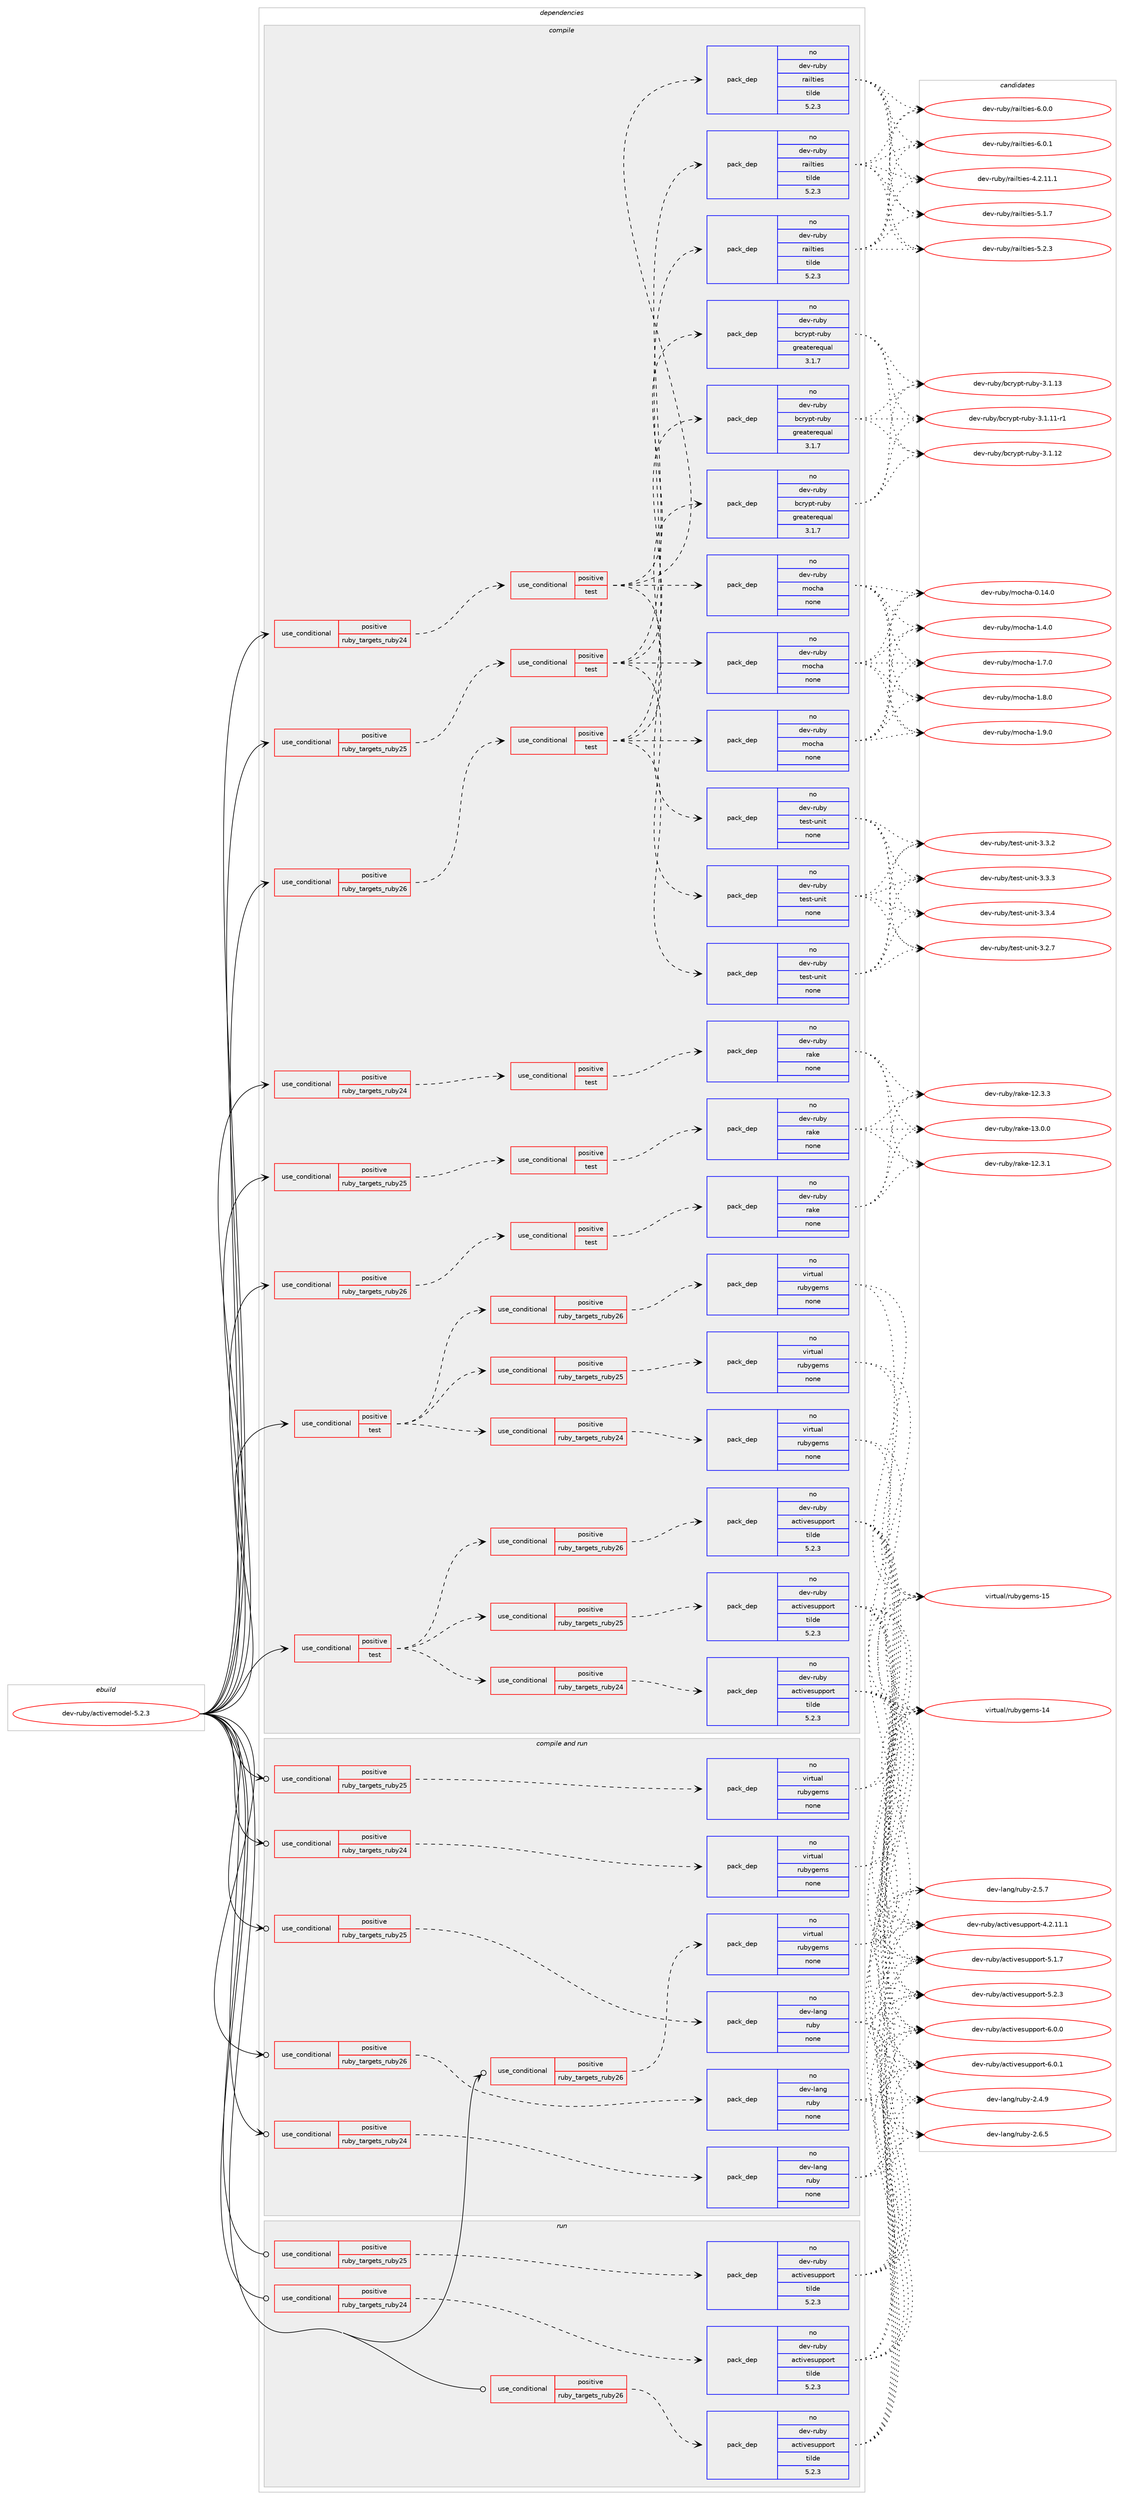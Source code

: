 digraph prolog {

# *************
# Graph options
# *************

newrank=true;
concentrate=true;
compound=true;
graph [rankdir=LR,fontname=Helvetica,fontsize=10,ranksep=1.5];#, ranksep=2.5, nodesep=0.2];
edge  [arrowhead=vee];
node  [fontname=Helvetica,fontsize=10];

# **********
# The ebuild
# **********

subgraph cluster_leftcol {
color=gray;
rank=same;
label=<<i>ebuild</i>>;
id [label="dev-ruby/activemodel-5.2.3", color=red, width=4, href="../dev-ruby/activemodel-5.2.3.svg"];
}

# ****************
# The dependencies
# ****************

subgraph cluster_midcol {
color=gray;
label=<<i>dependencies</i>>;
subgraph cluster_compile {
fillcolor="#eeeeee";
style=filled;
label=<<i>compile</i>>;
subgraph cond157228 {
dependency675043 [label=<<TABLE BORDER="0" CELLBORDER="1" CELLSPACING="0" CELLPADDING="4"><TR><TD ROWSPAN="3" CELLPADDING="10">use_conditional</TD></TR><TR><TD>positive</TD></TR><TR><TD>ruby_targets_ruby24</TD></TR></TABLE>>, shape=none, color=red];
subgraph cond157229 {
dependency675044 [label=<<TABLE BORDER="0" CELLBORDER="1" CELLSPACING="0" CELLPADDING="4"><TR><TD ROWSPAN="3" CELLPADDING="10">use_conditional</TD></TR><TR><TD>positive</TD></TR><TR><TD>test</TD></TR></TABLE>>, shape=none, color=red];
subgraph pack505897 {
dependency675045 [label=<<TABLE BORDER="0" CELLBORDER="1" CELLSPACING="0" CELLPADDING="4" WIDTH="220"><TR><TD ROWSPAN="6" CELLPADDING="30">pack_dep</TD></TR><TR><TD WIDTH="110">no</TD></TR><TR><TD>dev-ruby</TD></TR><TR><TD>railties</TD></TR><TR><TD>tilde</TD></TR><TR><TD>5.2.3</TD></TR></TABLE>>, shape=none, color=blue];
}
dependency675044:e -> dependency675045:w [weight=20,style="dashed",arrowhead="vee"];
subgraph pack505898 {
dependency675046 [label=<<TABLE BORDER="0" CELLBORDER="1" CELLSPACING="0" CELLPADDING="4" WIDTH="220"><TR><TD ROWSPAN="6" CELLPADDING="30">pack_dep</TD></TR><TR><TD WIDTH="110">no</TD></TR><TR><TD>dev-ruby</TD></TR><TR><TD>test-unit</TD></TR><TR><TD>none</TD></TR><TR><TD></TD></TR></TABLE>>, shape=none, color=blue];
}
dependency675044:e -> dependency675046:w [weight=20,style="dashed",arrowhead="vee"];
subgraph pack505899 {
dependency675047 [label=<<TABLE BORDER="0" CELLBORDER="1" CELLSPACING="0" CELLPADDING="4" WIDTH="220"><TR><TD ROWSPAN="6" CELLPADDING="30">pack_dep</TD></TR><TR><TD WIDTH="110">no</TD></TR><TR><TD>dev-ruby</TD></TR><TR><TD>mocha</TD></TR><TR><TD>none</TD></TR><TR><TD></TD></TR></TABLE>>, shape=none, color=blue];
}
dependency675044:e -> dependency675047:w [weight=20,style="dashed",arrowhead="vee"];
subgraph pack505900 {
dependency675048 [label=<<TABLE BORDER="0" CELLBORDER="1" CELLSPACING="0" CELLPADDING="4" WIDTH="220"><TR><TD ROWSPAN="6" CELLPADDING="30">pack_dep</TD></TR><TR><TD WIDTH="110">no</TD></TR><TR><TD>dev-ruby</TD></TR><TR><TD>bcrypt-ruby</TD></TR><TR><TD>greaterequal</TD></TR><TR><TD>3.1.7</TD></TR></TABLE>>, shape=none, color=blue];
}
dependency675044:e -> dependency675048:w [weight=20,style="dashed",arrowhead="vee"];
}
dependency675043:e -> dependency675044:w [weight=20,style="dashed",arrowhead="vee"];
}
id:e -> dependency675043:w [weight=20,style="solid",arrowhead="vee"];
subgraph cond157230 {
dependency675049 [label=<<TABLE BORDER="0" CELLBORDER="1" CELLSPACING="0" CELLPADDING="4"><TR><TD ROWSPAN="3" CELLPADDING="10">use_conditional</TD></TR><TR><TD>positive</TD></TR><TR><TD>ruby_targets_ruby24</TD></TR></TABLE>>, shape=none, color=red];
subgraph cond157231 {
dependency675050 [label=<<TABLE BORDER="0" CELLBORDER="1" CELLSPACING="0" CELLPADDING="4"><TR><TD ROWSPAN="3" CELLPADDING="10">use_conditional</TD></TR><TR><TD>positive</TD></TR><TR><TD>test</TD></TR></TABLE>>, shape=none, color=red];
subgraph pack505901 {
dependency675051 [label=<<TABLE BORDER="0" CELLBORDER="1" CELLSPACING="0" CELLPADDING="4" WIDTH="220"><TR><TD ROWSPAN="6" CELLPADDING="30">pack_dep</TD></TR><TR><TD WIDTH="110">no</TD></TR><TR><TD>dev-ruby</TD></TR><TR><TD>rake</TD></TR><TR><TD>none</TD></TR><TR><TD></TD></TR></TABLE>>, shape=none, color=blue];
}
dependency675050:e -> dependency675051:w [weight=20,style="dashed",arrowhead="vee"];
}
dependency675049:e -> dependency675050:w [weight=20,style="dashed",arrowhead="vee"];
}
id:e -> dependency675049:w [weight=20,style="solid",arrowhead="vee"];
subgraph cond157232 {
dependency675052 [label=<<TABLE BORDER="0" CELLBORDER="1" CELLSPACING="0" CELLPADDING="4"><TR><TD ROWSPAN="3" CELLPADDING="10">use_conditional</TD></TR><TR><TD>positive</TD></TR><TR><TD>ruby_targets_ruby25</TD></TR></TABLE>>, shape=none, color=red];
subgraph cond157233 {
dependency675053 [label=<<TABLE BORDER="0" CELLBORDER="1" CELLSPACING="0" CELLPADDING="4"><TR><TD ROWSPAN="3" CELLPADDING="10">use_conditional</TD></TR><TR><TD>positive</TD></TR><TR><TD>test</TD></TR></TABLE>>, shape=none, color=red];
subgraph pack505902 {
dependency675054 [label=<<TABLE BORDER="0" CELLBORDER="1" CELLSPACING="0" CELLPADDING="4" WIDTH="220"><TR><TD ROWSPAN="6" CELLPADDING="30">pack_dep</TD></TR><TR><TD WIDTH="110">no</TD></TR><TR><TD>dev-ruby</TD></TR><TR><TD>railties</TD></TR><TR><TD>tilde</TD></TR><TR><TD>5.2.3</TD></TR></TABLE>>, shape=none, color=blue];
}
dependency675053:e -> dependency675054:w [weight=20,style="dashed",arrowhead="vee"];
subgraph pack505903 {
dependency675055 [label=<<TABLE BORDER="0" CELLBORDER="1" CELLSPACING="0" CELLPADDING="4" WIDTH="220"><TR><TD ROWSPAN="6" CELLPADDING="30">pack_dep</TD></TR><TR><TD WIDTH="110">no</TD></TR><TR><TD>dev-ruby</TD></TR><TR><TD>test-unit</TD></TR><TR><TD>none</TD></TR><TR><TD></TD></TR></TABLE>>, shape=none, color=blue];
}
dependency675053:e -> dependency675055:w [weight=20,style="dashed",arrowhead="vee"];
subgraph pack505904 {
dependency675056 [label=<<TABLE BORDER="0" CELLBORDER="1" CELLSPACING="0" CELLPADDING="4" WIDTH="220"><TR><TD ROWSPAN="6" CELLPADDING="30">pack_dep</TD></TR><TR><TD WIDTH="110">no</TD></TR><TR><TD>dev-ruby</TD></TR><TR><TD>mocha</TD></TR><TR><TD>none</TD></TR><TR><TD></TD></TR></TABLE>>, shape=none, color=blue];
}
dependency675053:e -> dependency675056:w [weight=20,style="dashed",arrowhead="vee"];
subgraph pack505905 {
dependency675057 [label=<<TABLE BORDER="0" CELLBORDER="1" CELLSPACING="0" CELLPADDING="4" WIDTH="220"><TR><TD ROWSPAN="6" CELLPADDING="30">pack_dep</TD></TR><TR><TD WIDTH="110">no</TD></TR><TR><TD>dev-ruby</TD></TR><TR><TD>bcrypt-ruby</TD></TR><TR><TD>greaterequal</TD></TR><TR><TD>3.1.7</TD></TR></TABLE>>, shape=none, color=blue];
}
dependency675053:e -> dependency675057:w [weight=20,style="dashed",arrowhead="vee"];
}
dependency675052:e -> dependency675053:w [weight=20,style="dashed",arrowhead="vee"];
}
id:e -> dependency675052:w [weight=20,style="solid",arrowhead="vee"];
subgraph cond157234 {
dependency675058 [label=<<TABLE BORDER="0" CELLBORDER="1" CELLSPACING="0" CELLPADDING="4"><TR><TD ROWSPAN="3" CELLPADDING="10">use_conditional</TD></TR><TR><TD>positive</TD></TR><TR><TD>ruby_targets_ruby25</TD></TR></TABLE>>, shape=none, color=red];
subgraph cond157235 {
dependency675059 [label=<<TABLE BORDER="0" CELLBORDER="1" CELLSPACING="0" CELLPADDING="4"><TR><TD ROWSPAN="3" CELLPADDING="10">use_conditional</TD></TR><TR><TD>positive</TD></TR><TR><TD>test</TD></TR></TABLE>>, shape=none, color=red];
subgraph pack505906 {
dependency675060 [label=<<TABLE BORDER="0" CELLBORDER="1" CELLSPACING="0" CELLPADDING="4" WIDTH="220"><TR><TD ROWSPAN="6" CELLPADDING="30">pack_dep</TD></TR><TR><TD WIDTH="110">no</TD></TR><TR><TD>dev-ruby</TD></TR><TR><TD>rake</TD></TR><TR><TD>none</TD></TR><TR><TD></TD></TR></TABLE>>, shape=none, color=blue];
}
dependency675059:e -> dependency675060:w [weight=20,style="dashed",arrowhead="vee"];
}
dependency675058:e -> dependency675059:w [weight=20,style="dashed",arrowhead="vee"];
}
id:e -> dependency675058:w [weight=20,style="solid",arrowhead="vee"];
subgraph cond157236 {
dependency675061 [label=<<TABLE BORDER="0" CELLBORDER="1" CELLSPACING="0" CELLPADDING="4"><TR><TD ROWSPAN="3" CELLPADDING="10">use_conditional</TD></TR><TR><TD>positive</TD></TR><TR><TD>ruby_targets_ruby26</TD></TR></TABLE>>, shape=none, color=red];
subgraph cond157237 {
dependency675062 [label=<<TABLE BORDER="0" CELLBORDER="1" CELLSPACING="0" CELLPADDING="4"><TR><TD ROWSPAN="3" CELLPADDING="10">use_conditional</TD></TR><TR><TD>positive</TD></TR><TR><TD>test</TD></TR></TABLE>>, shape=none, color=red];
subgraph pack505907 {
dependency675063 [label=<<TABLE BORDER="0" CELLBORDER="1" CELLSPACING="0" CELLPADDING="4" WIDTH="220"><TR><TD ROWSPAN="6" CELLPADDING="30">pack_dep</TD></TR><TR><TD WIDTH="110">no</TD></TR><TR><TD>dev-ruby</TD></TR><TR><TD>railties</TD></TR><TR><TD>tilde</TD></TR><TR><TD>5.2.3</TD></TR></TABLE>>, shape=none, color=blue];
}
dependency675062:e -> dependency675063:w [weight=20,style="dashed",arrowhead="vee"];
subgraph pack505908 {
dependency675064 [label=<<TABLE BORDER="0" CELLBORDER="1" CELLSPACING="0" CELLPADDING="4" WIDTH="220"><TR><TD ROWSPAN="6" CELLPADDING="30">pack_dep</TD></TR><TR><TD WIDTH="110">no</TD></TR><TR><TD>dev-ruby</TD></TR><TR><TD>test-unit</TD></TR><TR><TD>none</TD></TR><TR><TD></TD></TR></TABLE>>, shape=none, color=blue];
}
dependency675062:e -> dependency675064:w [weight=20,style="dashed",arrowhead="vee"];
subgraph pack505909 {
dependency675065 [label=<<TABLE BORDER="0" CELLBORDER="1" CELLSPACING="0" CELLPADDING="4" WIDTH="220"><TR><TD ROWSPAN="6" CELLPADDING="30">pack_dep</TD></TR><TR><TD WIDTH="110">no</TD></TR><TR><TD>dev-ruby</TD></TR><TR><TD>mocha</TD></TR><TR><TD>none</TD></TR><TR><TD></TD></TR></TABLE>>, shape=none, color=blue];
}
dependency675062:e -> dependency675065:w [weight=20,style="dashed",arrowhead="vee"];
subgraph pack505910 {
dependency675066 [label=<<TABLE BORDER="0" CELLBORDER="1" CELLSPACING="0" CELLPADDING="4" WIDTH="220"><TR><TD ROWSPAN="6" CELLPADDING="30">pack_dep</TD></TR><TR><TD WIDTH="110">no</TD></TR><TR><TD>dev-ruby</TD></TR><TR><TD>bcrypt-ruby</TD></TR><TR><TD>greaterequal</TD></TR><TR><TD>3.1.7</TD></TR></TABLE>>, shape=none, color=blue];
}
dependency675062:e -> dependency675066:w [weight=20,style="dashed",arrowhead="vee"];
}
dependency675061:e -> dependency675062:w [weight=20,style="dashed",arrowhead="vee"];
}
id:e -> dependency675061:w [weight=20,style="solid",arrowhead="vee"];
subgraph cond157238 {
dependency675067 [label=<<TABLE BORDER="0" CELLBORDER="1" CELLSPACING="0" CELLPADDING="4"><TR><TD ROWSPAN="3" CELLPADDING="10">use_conditional</TD></TR><TR><TD>positive</TD></TR><TR><TD>ruby_targets_ruby26</TD></TR></TABLE>>, shape=none, color=red];
subgraph cond157239 {
dependency675068 [label=<<TABLE BORDER="0" CELLBORDER="1" CELLSPACING="0" CELLPADDING="4"><TR><TD ROWSPAN="3" CELLPADDING="10">use_conditional</TD></TR><TR><TD>positive</TD></TR><TR><TD>test</TD></TR></TABLE>>, shape=none, color=red];
subgraph pack505911 {
dependency675069 [label=<<TABLE BORDER="0" CELLBORDER="1" CELLSPACING="0" CELLPADDING="4" WIDTH="220"><TR><TD ROWSPAN="6" CELLPADDING="30">pack_dep</TD></TR><TR><TD WIDTH="110">no</TD></TR><TR><TD>dev-ruby</TD></TR><TR><TD>rake</TD></TR><TR><TD>none</TD></TR><TR><TD></TD></TR></TABLE>>, shape=none, color=blue];
}
dependency675068:e -> dependency675069:w [weight=20,style="dashed",arrowhead="vee"];
}
dependency675067:e -> dependency675068:w [weight=20,style="dashed",arrowhead="vee"];
}
id:e -> dependency675067:w [weight=20,style="solid",arrowhead="vee"];
subgraph cond157240 {
dependency675070 [label=<<TABLE BORDER="0" CELLBORDER="1" CELLSPACING="0" CELLPADDING="4"><TR><TD ROWSPAN="3" CELLPADDING="10">use_conditional</TD></TR><TR><TD>positive</TD></TR><TR><TD>test</TD></TR></TABLE>>, shape=none, color=red];
subgraph cond157241 {
dependency675071 [label=<<TABLE BORDER="0" CELLBORDER="1" CELLSPACING="0" CELLPADDING="4"><TR><TD ROWSPAN="3" CELLPADDING="10">use_conditional</TD></TR><TR><TD>positive</TD></TR><TR><TD>ruby_targets_ruby24</TD></TR></TABLE>>, shape=none, color=red];
subgraph pack505912 {
dependency675072 [label=<<TABLE BORDER="0" CELLBORDER="1" CELLSPACING="0" CELLPADDING="4" WIDTH="220"><TR><TD ROWSPAN="6" CELLPADDING="30">pack_dep</TD></TR><TR><TD WIDTH="110">no</TD></TR><TR><TD>dev-ruby</TD></TR><TR><TD>activesupport</TD></TR><TR><TD>tilde</TD></TR><TR><TD>5.2.3</TD></TR></TABLE>>, shape=none, color=blue];
}
dependency675071:e -> dependency675072:w [weight=20,style="dashed",arrowhead="vee"];
}
dependency675070:e -> dependency675071:w [weight=20,style="dashed",arrowhead="vee"];
subgraph cond157242 {
dependency675073 [label=<<TABLE BORDER="0" CELLBORDER="1" CELLSPACING="0" CELLPADDING="4"><TR><TD ROWSPAN="3" CELLPADDING="10">use_conditional</TD></TR><TR><TD>positive</TD></TR><TR><TD>ruby_targets_ruby25</TD></TR></TABLE>>, shape=none, color=red];
subgraph pack505913 {
dependency675074 [label=<<TABLE BORDER="0" CELLBORDER="1" CELLSPACING="0" CELLPADDING="4" WIDTH="220"><TR><TD ROWSPAN="6" CELLPADDING="30">pack_dep</TD></TR><TR><TD WIDTH="110">no</TD></TR><TR><TD>dev-ruby</TD></TR><TR><TD>activesupport</TD></TR><TR><TD>tilde</TD></TR><TR><TD>5.2.3</TD></TR></TABLE>>, shape=none, color=blue];
}
dependency675073:e -> dependency675074:w [weight=20,style="dashed",arrowhead="vee"];
}
dependency675070:e -> dependency675073:w [weight=20,style="dashed",arrowhead="vee"];
subgraph cond157243 {
dependency675075 [label=<<TABLE BORDER="0" CELLBORDER="1" CELLSPACING="0" CELLPADDING="4"><TR><TD ROWSPAN="3" CELLPADDING="10">use_conditional</TD></TR><TR><TD>positive</TD></TR><TR><TD>ruby_targets_ruby26</TD></TR></TABLE>>, shape=none, color=red];
subgraph pack505914 {
dependency675076 [label=<<TABLE BORDER="0" CELLBORDER="1" CELLSPACING="0" CELLPADDING="4" WIDTH="220"><TR><TD ROWSPAN="6" CELLPADDING="30">pack_dep</TD></TR><TR><TD WIDTH="110">no</TD></TR><TR><TD>dev-ruby</TD></TR><TR><TD>activesupport</TD></TR><TR><TD>tilde</TD></TR><TR><TD>5.2.3</TD></TR></TABLE>>, shape=none, color=blue];
}
dependency675075:e -> dependency675076:w [weight=20,style="dashed",arrowhead="vee"];
}
dependency675070:e -> dependency675075:w [weight=20,style="dashed",arrowhead="vee"];
}
id:e -> dependency675070:w [weight=20,style="solid",arrowhead="vee"];
subgraph cond157244 {
dependency675077 [label=<<TABLE BORDER="0" CELLBORDER="1" CELLSPACING="0" CELLPADDING="4"><TR><TD ROWSPAN="3" CELLPADDING="10">use_conditional</TD></TR><TR><TD>positive</TD></TR><TR><TD>test</TD></TR></TABLE>>, shape=none, color=red];
subgraph cond157245 {
dependency675078 [label=<<TABLE BORDER="0" CELLBORDER="1" CELLSPACING="0" CELLPADDING="4"><TR><TD ROWSPAN="3" CELLPADDING="10">use_conditional</TD></TR><TR><TD>positive</TD></TR><TR><TD>ruby_targets_ruby24</TD></TR></TABLE>>, shape=none, color=red];
subgraph pack505915 {
dependency675079 [label=<<TABLE BORDER="0" CELLBORDER="1" CELLSPACING="0" CELLPADDING="4" WIDTH="220"><TR><TD ROWSPAN="6" CELLPADDING="30">pack_dep</TD></TR><TR><TD WIDTH="110">no</TD></TR><TR><TD>virtual</TD></TR><TR><TD>rubygems</TD></TR><TR><TD>none</TD></TR><TR><TD></TD></TR></TABLE>>, shape=none, color=blue];
}
dependency675078:e -> dependency675079:w [weight=20,style="dashed",arrowhead="vee"];
}
dependency675077:e -> dependency675078:w [weight=20,style="dashed",arrowhead="vee"];
subgraph cond157246 {
dependency675080 [label=<<TABLE BORDER="0" CELLBORDER="1" CELLSPACING="0" CELLPADDING="4"><TR><TD ROWSPAN="3" CELLPADDING="10">use_conditional</TD></TR><TR><TD>positive</TD></TR><TR><TD>ruby_targets_ruby25</TD></TR></TABLE>>, shape=none, color=red];
subgraph pack505916 {
dependency675081 [label=<<TABLE BORDER="0" CELLBORDER="1" CELLSPACING="0" CELLPADDING="4" WIDTH="220"><TR><TD ROWSPAN="6" CELLPADDING="30">pack_dep</TD></TR><TR><TD WIDTH="110">no</TD></TR><TR><TD>virtual</TD></TR><TR><TD>rubygems</TD></TR><TR><TD>none</TD></TR><TR><TD></TD></TR></TABLE>>, shape=none, color=blue];
}
dependency675080:e -> dependency675081:w [weight=20,style="dashed",arrowhead="vee"];
}
dependency675077:e -> dependency675080:w [weight=20,style="dashed",arrowhead="vee"];
subgraph cond157247 {
dependency675082 [label=<<TABLE BORDER="0" CELLBORDER="1" CELLSPACING="0" CELLPADDING="4"><TR><TD ROWSPAN="3" CELLPADDING="10">use_conditional</TD></TR><TR><TD>positive</TD></TR><TR><TD>ruby_targets_ruby26</TD></TR></TABLE>>, shape=none, color=red];
subgraph pack505917 {
dependency675083 [label=<<TABLE BORDER="0" CELLBORDER="1" CELLSPACING="0" CELLPADDING="4" WIDTH="220"><TR><TD ROWSPAN="6" CELLPADDING="30">pack_dep</TD></TR><TR><TD WIDTH="110">no</TD></TR><TR><TD>virtual</TD></TR><TR><TD>rubygems</TD></TR><TR><TD>none</TD></TR><TR><TD></TD></TR></TABLE>>, shape=none, color=blue];
}
dependency675082:e -> dependency675083:w [weight=20,style="dashed",arrowhead="vee"];
}
dependency675077:e -> dependency675082:w [weight=20,style="dashed",arrowhead="vee"];
}
id:e -> dependency675077:w [weight=20,style="solid",arrowhead="vee"];
}
subgraph cluster_compileandrun {
fillcolor="#eeeeee";
style=filled;
label=<<i>compile and run</i>>;
subgraph cond157248 {
dependency675084 [label=<<TABLE BORDER="0" CELLBORDER="1" CELLSPACING="0" CELLPADDING="4"><TR><TD ROWSPAN="3" CELLPADDING="10">use_conditional</TD></TR><TR><TD>positive</TD></TR><TR><TD>ruby_targets_ruby24</TD></TR></TABLE>>, shape=none, color=red];
subgraph pack505918 {
dependency675085 [label=<<TABLE BORDER="0" CELLBORDER="1" CELLSPACING="0" CELLPADDING="4" WIDTH="220"><TR><TD ROWSPAN="6" CELLPADDING="30">pack_dep</TD></TR><TR><TD WIDTH="110">no</TD></TR><TR><TD>dev-lang</TD></TR><TR><TD>ruby</TD></TR><TR><TD>none</TD></TR><TR><TD></TD></TR></TABLE>>, shape=none, color=blue];
}
dependency675084:e -> dependency675085:w [weight=20,style="dashed",arrowhead="vee"];
}
id:e -> dependency675084:w [weight=20,style="solid",arrowhead="odotvee"];
subgraph cond157249 {
dependency675086 [label=<<TABLE BORDER="0" CELLBORDER="1" CELLSPACING="0" CELLPADDING="4"><TR><TD ROWSPAN="3" CELLPADDING="10">use_conditional</TD></TR><TR><TD>positive</TD></TR><TR><TD>ruby_targets_ruby24</TD></TR></TABLE>>, shape=none, color=red];
subgraph pack505919 {
dependency675087 [label=<<TABLE BORDER="0" CELLBORDER="1" CELLSPACING="0" CELLPADDING="4" WIDTH="220"><TR><TD ROWSPAN="6" CELLPADDING="30">pack_dep</TD></TR><TR><TD WIDTH="110">no</TD></TR><TR><TD>virtual</TD></TR><TR><TD>rubygems</TD></TR><TR><TD>none</TD></TR><TR><TD></TD></TR></TABLE>>, shape=none, color=blue];
}
dependency675086:e -> dependency675087:w [weight=20,style="dashed",arrowhead="vee"];
}
id:e -> dependency675086:w [weight=20,style="solid",arrowhead="odotvee"];
subgraph cond157250 {
dependency675088 [label=<<TABLE BORDER="0" CELLBORDER="1" CELLSPACING="0" CELLPADDING="4"><TR><TD ROWSPAN="3" CELLPADDING="10">use_conditional</TD></TR><TR><TD>positive</TD></TR><TR><TD>ruby_targets_ruby25</TD></TR></TABLE>>, shape=none, color=red];
subgraph pack505920 {
dependency675089 [label=<<TABLE BORDER="0" CELLBORDER="1" CELLSPACING="0" CELLPADDING="4" WIDTH="220"><TR><TD ROWSPAN="6" CELLPADDING="30">pack_dep</TD></TR><TR><TD WIDTH="110">no</TD></TR><TR><TD>dev-lang</TD></TR><TR><TD>ruby</TD></TR><TR><TD>none</TD></TR><TR><TD></TD></TR></TABLE>>, shape=none, color=blue];
}
dependency675088:e -> dependency675089:w [weight=20,style="dashed",arrowhead="vee"];
}
id:e -> dependency675088:w [weight=20,style="solid",arrowhead="odotvee"];
subgraph cond157251 {
dependency675090 [label=<<TABLE BORDER="0" CELLBORDER="1" CELLSPACING="0" CELLPADDING="4"><TR><TD ROWSPAN="3" CELLPADDING="10">use_conditional</TD></TR><TR><TD>positive</TD></TR><TR><TD>ruby_targets_ruby25</TD></TR></TABLE>>, shape=none, color=red];
subgraph pack505921 {
dependency675091 [label=<<TABLE BORDER="0" CELLBORDER="1" CELLSPACING="0" CELLPADDING="4" WIDTH="220"><TR><TD ROWSPAN="6" CELLPADDING="30">pack_dep</TD></TR><TR><TD WIDTH="110">no</TD></TR><TR><TD>virtual</TD></TR><TR><TD>rubygems</TD></TR><TR><TD>none</TD></TR><TR><TD></TD></TR></TABLE>>, shape=none, color=blue];
}
dependency675090:e -> dependency675091:w [weight=20,style="dashed",arrowhead="vee"];
}
id:e -> dependency675090:w [weight=20,style="solid",arrowhead="odotvee"];
subgraph cond157252 {
dependency675092 [label=<<TABLE BORDER="0" CELLBORDER="1" CELLSPACING="0" CELLPADDING="4"><TR><TD ROWSPAN="3" CELLPADDING="10">use_conditional</TD></TR><TR><TD>positive</TD></TR><TR><TD>ruby_targets_ruby26</TD></TR></TABLE>>, shape=none, color=red];
subgraph pack505922 {
dependency675093 [label=<<TABLE BORDER="0" CELLBORDER="1" CELLSPACING="0" CELLPADDING="4" WIDTH="220"><TR><TD ROWSPAN="6" CELLPADDING="30">pack_dep</TD></TR><TR><TD WIDTH="110">no</TD></TR><TR><TD>dev-lang</TD></TR><TR><TD>ruby</TD></TR><TR><TD>none</TD></TR><TR><TD></TD></TR></TABLE>>, shape=none, color=blue];
}
dependency675092:e -> dependency675093:w [weight=20,style="dashed",arrowhead="vee"];
}
id:e -> dependency675092:w [weight=20,style="solid",arrowhead="odotvee"];
subgraph cond157253 {
dependency675094 [label=<<TABLE BORDER="0" CELLBORDER="1" CELLSPACING="0" CELLPADDING="4"><TR><TD ROWSPAN="3" CELLPADDING="10">use_conditional</TD></TR><TR><TD>positive</TD></TR><TR><TD>ruby_targets_ruby26</TD></TR></TABLE>>, shape=none, color=red];
subgraph pack505923 {
dependency675095 [label=<<TABLE BORDER="0" CELLBORDER="1" CELLSPACING="0" CELLPADDING="4" WIDTH="220"><TR><TD ROWSPAN="6" CELLPADDING="30">pack_dep</TD></TR><TR><TD WIDTH="110">no</TD></TR><TR><TD>virtual</TD></TR><TR><TD>rubygems</TD></TR><TR><TD>none</TD></TR><TR><TD></TD></TR></TABLE>>, shape=none, color=blue];
}
dependency675094:e -> dependency675095:w [weight=20,style="dashed",arrowhead="vee"];
}
id:e -> dependency675094:w [weight=20,style="solid",arrowhead="odotvee"];
}
subgraph cluster_run {
fillcolor="#eeeeee";
style=filled;
label=<<i>run</i>>;
subgraph cond157254 {
dependency675096 [label=<<TABLE BORDER="0" CELLBORDER="1" CELLSPACING="0" CELLPADDING="4"><TR><TD ROWSPAN="3" CELLPADDING="10">use_conditional</TD></TR><TR><TD>positive</TD></TR><TR><TD>ruby_targets_ruby24</TD></TR></TABLE>>, shape=none, color=red];
subgraph pack505924 {
dependency675097 [label=<<TABLE BORDER="0" CELLBORDER="1" CELLSPACING="0" CELLPADDING="4" WIDTH="220"><TR><TD ROWSPAN="6" CELLPADDING="30">pack_dep</TD></TR><TR><TD WIDTH="110">no</TD></TR><TR><TD>dev-ruby</TD></TR><TR><TD>activesupport</TD></TR><TR><TD>tilde</TD></TR><TR><TD>5.2.3</TD></TR></TABLE>>, shape=none, color=blue];
}
dependency675096:e -> dependency675097:w [weight=20,style="dashed",arrowhead="vee"];
}
id:e -> dependency675096:w [weight=20,style="solid",arrowhead="odot"];
subgraph cond157255 {
dependency675098 [label=<<TABLE BORDER="0" CELLBORDER="1" CELLSPACING="0" CELLPADDING="4"><TR><TD ROWSPAN="3" CELLPADDING="10">use_conditional</TD></TR><TR><TD>positive</TD></TR><TR><TD>ruby_targets_ruby25</TD></TR></TABLE>>, shape=none, color=red];
subgraph pack505925 {
dependency675099 [label=<<TABLE BORDER="0" CELLBORDER="1" CELLSPACING="0" CELLPADDING="4" WIDTH="220"><TR><TD ROWSPAN="6" CELLPADDING="30">pack_dep</TD></TR><TR><TD WIDTH="110">no</TD></TR><TR><TD>dev-ruby</TD></TR><TR><TD>activesupport</TD></TR><TR><TD>tilde</TD></TR><TR><TD>5.2.3</TD></TR></TABLE>>, shape=none, color=blue];
}
dependency675098:e -> dependency675099:w [weight=20,style="dashed",arrowhead="vee"];
}
id:e -> dependency675098:w [weight=20,style="solid",arrowhead="odot"];
subgraph cond157256 {
dependency675100 [label=<<TABLE BORDER="0" CELLBORDER="1" CELLSPACING="0" CELLPADDING="4"><TR><TD ROWSPAN="3" CELLPADDING="10">use_conditional</TD></TR><TR><TD>positive</TD></TR><TR><TD>ruby_targets_ruby26</TD></TR></TABLE>>, shape=none, color=red];
subgraph pack505926 {
dependency675101 [label=<<TABLE BORDER="0" CELLBORDER="1" CELLSPACING="0" CELLPADDING="4" WIDTH="220"><TR><TD ROWSPAN="6" CELLPADDING="30">pack_dep</TD></TR><TR><TD WIDTH="110">no</TD></TR><TR><TD>dev-ruby</TD></TR><TR><TD>activesupport</TD></TR><TR><TD>tilde</TD></TR><TR><TD>5.2.3</TD></TR></TABLE>>, shape=none, color=blue];
}
dependency675100:e -> dependency675101:w [weight=20,style="dashed",arrowhead="vee"];
}
id:e -> dependency675100:w [weight=20,style="solid",arrowhead="odot"];
}
}

# **************
# The candidates
# **************

subgraph cluster_choices {
rank=same;
color=gray;
label=<<i>candidates</i>>;

subgraph choice505897 {
color=black;
nodesep=1;
choice10010111845114117981214711497105108116105101115455246504649494649 [label="dev-ruby/railties-4.2.11.1", color=red, width=4,href="../dev-ruby/railties-4.2.11.1.svg"];
choice10010111845114117981214711497105108116105101115455346494655 [label="dev-ruby/railties-5.1.7", color=red, width=4,href="../dev-ruby/railties-5.1.7.svg"];
choice10010111845114117981214711497105108116105101115455346504651 [label="dev-ruby/railties-5.2.3", color=red, width=4,href="../dev-ruby/railties-5.2.3.svg"];
choice10010111845114117981214711497105108116105101115455446484648 [label="dev-ruby/railties-6.0.0", color=red, width=4,href="../dev-ruby/railties-6.0.0.svg"];
choice10010111845114117981214711497105108116105101115455446484649 [label="dev-ruby/railties-6.0.1", color=red, width=4,href="../dev-ruby/railties-6.0.1.svg"];
dependency675045:e -> choice10010111845114117981214711497105108116105101115455246504649494649:w [style=dotted,weight="100"];
dependency675045:e -> choice10010111845114117981214711497105108116105101115455346494655:w [style=dotted,weight="100"];
dependency675045:e -> choice10010111845114117981214711497105108116105101115455346504651:w [style=dotted,weight="100"];
dependency675045:e -> choice10010111845114117981214711497105108116105101115455446484648:w [style=dotted,weight="100"];
dependency675045:e -> choice10010111845114117981214711497105108116105101115455446484649:w [style=dotted,weight="100"];
}
subgraph choice505898 {
color=black;
nodesep=1;
choice10010111845114117981214711610111511645117110105116455146504655 [label="dev-ruby/test-unit-3.2.7", color=red, width=4,href="../dev-ruby/test-unit-3.2.7.svg"];
choice10010111845114117981214711610111511645117110105116455146514650 [label="dev-ruby/test-unit-3.3.2", color=red, width=4,href="../dev-ruby/test-unit-3.3.2.svg"];
choice10010111845114117981214711610111511645117110105116455146514651 [label="dev-ruby/test-unit-3.3.3", color=red, width=4,href="../dev-ruby/test-unit-3.3.3.svg"];
choice10010111845114117981214711610111511645117110105116455146514652 [label="dev-ruby/test-unit-3.3.4", color=red, width=4,href="../dev-ruby/test-unit-3.3.4.svg"];
dependency675046:e -> choice10010111845114117981214711610111511645117110105116455146504655:w [style=dotted,weight="100"];
dependency675046:e -> choice10010111845114117981214711610111511645117110105116455146514650:w [style=dotted,weight="100"];
dependency675046:e -> choice10010111845114117981214711610111511645117110105116455146514651:w [style=dotted,weight="100"];
dependency675046:e -> choice10010111845114117981214711610111511645117110105116455146514652:w [style=dotted,weight="100"];
}
subgraph choice505899 {
color=black;
nodesep=1;
choice100101118451141179812147109111991049745484649524648 [label="dev-ruby/mocha-0.14.0", color=red, width=4,href="../dev-ruby/mocha-0.14.0.svg"];
choice1001011184511411798121471091119910497454946524648 [label="dev-ruby/mocha-1.4.0", color=red, width=4,href="../dev-ruby/mocha-1.4.0.svg"];
choice1001011184511411798121471091119910497454946554648 [label="dev-ruby/mocha-1.7.0", color=red, width=4,href="../dev-ruby/mocha-1.7.0.svg"];
choice1001011184511411798121471091119910497454946564648 [label="dev-ruby/mocha-1.8.0", color=red, width=4,href="../dev-ruby/mocha-1.8.0.svg"];
choice1001011184511411798121471091119910497454946574648 [label="dev-ruby/mocha-1.9.0", color=red, width=4,href="../dev-ruby/mocha-1.9.0.svg"];
dependency675047:e -> choice100101118451141179812147109111991049745484649524648:w [style=dotted,weight="100"];
dependency675047:e -> choice1001011184511411798121471091119910497454946524648:w [style=dotted,weight="100"];
dependency675047:e -> choice1001011184511411798121471091119910497454946554648:w [style=dotted,weight="100"];
dependency675047:e -> choice1001011184511411798121471091119910497454946564648:w [style=dotted,weight="100"];
dependency675047:e -> choice1001011184511411798121471091119910497454946574648:w [style=dotted,weight="100"];
}
subgraph choice505900 {
color=black;
nodesep=1;
choice10010111845114117981214798991141211121164511411798121455146494649494511449 [label="dev-ruby/bcrypt-ruby-3.1.11-r1", color=red, width=4,href="../dev-ruby/bcrypt-ruby-3.1.11-r1.svg"];
choice1001011184511411798121479899114121112116451141179812145514649464950 [label="dev-ruby/bcrypt-ruby-3.1.12", color=red, width=4,href="../dev-ruby/bcrypt-ruby-3.1.12.svg"];
choice1001011184511411798121479899114121112116451141179812145514649464951 [label="dev-ruby/bcrypt-ruby-3.1.13", color=red, width=4,href="../dev-ruby/bcrypt-ruby-3.1.13.svg"];
dependency675048:e -> choice10010111845114117981214798991141211121164511411798121455146494649494511449:w [style=dotted,weight="100"];
dependency675048:e -> choice1001011184511411798121479899114121112116451141179812145514649464950:w [style=dotted,weight="100"];
dependency675048:e -> choice1001011184511411798121479899114121112116451141179812145514649464951:w [style=dotted,weight="100"];
}
subgraph choice505901 {
color=black;
nodesep=1;
choice1001011184511411798121471149710710145495046514649 [label="dev-ruby/rake-12.3.1", color=red, width=4,href="../dev-ruby/rake-12.3.1.svg"];
choice1001011184511411798121471149710710145495046514651 [label="dev-ruby/rake-12.3.3", color=red, width=4,href="../dev-ruby/rake-12.3.3.svg"];
choice1001011184511411798121471149710710145495146484648 [label="dev-ruby/rake-13.0.0", color=red, width=4,href="../dev-ruby/rake-13.0.0.svg"];
dependency675051:e -> choice1001011184511411798121471149710710145495046514649:w [style=dotted,weight="100"];
dependency675051:e -> choice1001011184511411798121471149710710145495046514651:w [style=dotted,weight="100"];
dependency675051:e -> choice1001011184511411798121471149710710145495146484648:w [style=dotted,weight="100"];
}
subgraph choice505902 {
color=black;
nodesep=1;
choice10010111845114117981214711497105108116105101115455246504649494649 [label="dev-ruby/railties-4.2.11.1", color=red, width=4,href="../dev-ruby/railties-4.2.11.1.svg"];
choice10010111845114117981214711497105108116105101115455346494655 [label="dev-ruby/railties-5.1.7", color=red, width=4,href="../dev-ruby/railties-5.1.7.svg"];
choice10010111845114117981214711497105108116105101115455346504651 [label="dev-ruby/railties-5.2.3", color=red, width=4,href="../dev-ruby/railties-5.2.3.svg"];
choice10010111845114117981214711497105108116105101115455446484648 [label="dev-ruby/railties-6.0.0", color=red, width=4,href="../dev-ruby/railties-6.0.0.svg"];
choice10010111845114117981214711497105108116105101115455446484649 [label="dev-ruby/railties-6.0.1", color=red, width=4,href="../dev-ruby/railties-6.0.1.svg"];
dependency675054:e -> choice10010111845114117981214711497105108116105101115455246504649494649:w [style=dotted,weight="100"];
dependency675054:e -> choice10010111845114117981214711497105108116105101115455346494655:w [style=dotted,weight="100"];
dependency675054:e -> choice10010111845114117981214711497105108116105101115455346504651:w [style=dotted,weight="100"];
dependency675054:e -> choice10010111845114117981214711497105108116105101115455446484648:w [style=dotted,weight="100"];
dependency675054:e -> choice10010111845114117981214711497105108116105101115455446484649:w [style=dotted,weight="100"];
}
subgraph choice505903 {
color=black;
nodesep=1;
choice10010111845114117981214711610111511645117110105116455146504655 [label="dev-ruby/test-unit-3.2.7", color=red, width=4,href="../dev-ruby/test-unit-3.2.7.svg"];
choice10010111845114117981214711610111511645117110105116455146514650 [label="dev-ruby/test-unit-3.3.2", color=red, width=4,href="../dev-ruby/test-unit-3.3.2.svg"];
choice10010111845114117981214711610111511645117110105116455146514651 [label="dev-ruby/test-unit-3.3.3", color=red, width=4,href="../dev-ruby/test-unit-3.3.3.svg"];
choice10010111845114117981214711610111511645117110105116455146514652 [label="dev-ruby/test-unit-3.3.4", color=red, width=4,href="../dev-ruby/test-unit-3.3.4.svg"];
dependency675055:e -> choice10010111845114117981214711610111511645117110105116455146504655:w [style=dotted,weight="100"];
dependency675055:e -> choice10010111845114117981214711610111511645117110105116455146514650:w [style=dotted,weight="100"];
dependency675055:e -> choice10010111845114117981214711610111511645117110105116455146514651:w [style=dotted,weight="100"];
dependency675055:e -> choice10010111845114117981214711610111511645117110105116455146514652:w [style=dotted,weight="100"];
}
subgraph choice505904 {
color=black;
nodesep=1;
choice100101118451141179812147109111991049745484649524648 [label="dev-ruby/mocha-0.14.0", color=red, width=4,href="../dev-ruby/mocha-0.14.0.svg"];
choice1001011184511411798121471091119910497454946524648 [label="dev-ruby/mocha-1.4.0", color=red, width=4,href="../dev-ruby/mocha-1.4.0.svg"];
choice1001011184511411798121471091119910497454946554648 [label="dev-ruby/mocha-1.7.0", color=red, width=4,href="../dev-ruby/mocha-1.7.0.svg"];
choice1001011184511411798121471091119910497454946564648 [label="dev-ruby/mocha-1.8.0", color=red, width=4,href="../dev-ruby/mocha-1.8.0.svg"];
choice1001011184511411798121471091119910497454946574648 [label="dev-ruby/mocha-1.9.0", color=red, width=4,href="../dev-ruby/mocha-1.9.0.svg"];
dependency675056:e -> choice100101118451141179812147109111991049745484649524648:w [style=dotted,weight="100"];
dependency675056:e -> choice1001011184511411798121471091119910497454946524648:w [style=dotted,weight="100"];
dependency675056:e -> choice1001011184511411798121471091119910497454946554648:w [style=dotted,weight="100"];
dependency675056:e -> choice1001011184511411798121471091119910497454946564648:w [style=dotted,weight="100"];
dependency675056:e -> choice1001011184511411798121471091119910497454946574648:w [style=dotted,weight="100"];
}
subgraph choice505905 {
color=black;
nodesep=1;
choice10010111845114117981214798991141211121164511411798121455146494649494511449 [label="dev-ruby/bcrypt-ruby-3.1.11-r1", color=red, width=4,href="../dev-ruby/bcrypt-ruby-3.1.11-r1.svg"];
choice1001011184511411798121479899114121112116451141179812145514649464950 [label="dev-ruby/bcrypt-ruby-3.1.12", color=red, width=4,href="../dev-ruby/bcrypt-ruby-3.1.12.svg"];
choice1001011184511411798121479899114121112116451141179812145514649464951 [label="dev-ruby/bcrypt-ruby-3.1.13", color=red, width=4,href="../dev-ruby/bcrypt-ruby-3.1.13.svg"];
dependency675057:e -> choice10010111845114117981214798991141211121164511411798121455146494649494511449:w [style=dotted,weight="100"];
dependency675057:e -> choice1001011184511411798121479899114121112116451141179812145514649464950:w [style=dotted,weight="100"];
dependency675057:e -> choice1001011184511411798121479899114121112116451141179812145514649464951:w [style=dotted,weight="100"];
}
subgraph choice505906 {
color=black;
nodesep=1;
choice1001011184511411798121471149710710145495046514649 [label="dev-ruby/rake-12.3.1", color=red, width=4,href="../dev-ruby/rake-12.3.1.svg"];
choice1001011184511411798121471149710710145495046514651 [label="dev-ruby/rake-12.3.3", color=red, width=4,href="../dev-ruby/rake-12.3.3.svg"];
choice1001011184511411798121471149710710145495146484648 [label="dev-ruby/rake-13.0.0", color=red, width=4,href="../dev-ruby/rake-13.0.0.svg"];
dependency675060:e -> choice1001011184511411798121471149710710145495046514649:w [style=dotted,weight="100"];
dependency675060:e -> choice1001011184511411798121471149710710145495046514651:w [style=dotted,weight="100"];
dependency675060:e -> choice1001011184511411798121471149710710145495146484648:w [style=dotted,weight="100"];
}
subgraph choice505907 {
color=black;
nodesep=1;
choice10010111845114117981214711497105108116105101115455246504649494649 [label="dev-ruby/railties-4.2.11.1", color=red, width=4,href="../dev-ruby/railties-4.2.11.1.svg"];
choice10010111845114117981214711497105108116105101115455346494655 [label="dev-ruby/railties-5.1.7", color=red, width=4,href="../dev-ruby/railties-5.1.7.svg"];
choice10010111845114117981214711497105108116105101115455346504651 [label="dev-ruby/railties-5.2.3", color=red, width=4,href="../dev-ruby/railties-5.2.3.svg"];
choice10010111845114117981214711497105108116105101115455446484648 [label="dev-ruby/railties-6.0.0", color=red, width=4,href="../dev-ruby/railties-6.0.0.svg"];
choice10010111845114117981214711497105108116105101115455446484649 [label="dev-ruby/railties-6.0.1", color=red, width=4,href="../dev-ruby/railties-6.0.1.svg"];
dependency675063:e -> choice10010111845114117981214711497105108116105101115455246504649494649:w [style=dotted,weight="100"];
dependency675063:e -> choice10010111845114117981214711497105108116105101115455346494655:w [style=dotted,weight="100"];
dependency675063:e -> choice10010111845114117981214711497105108116105101115455346504651:w [style=dotted,weight="100"];
dependency675063:e -> choice10010111845114117981214711497105108116105101115455446484648:w [style=dotted,weight="100"];
dependency675063:e -> choice10010111845114117981214711497105108116105101115455446484649:w [style=dotted,weight="100"];
}
subgraph choice505908 {
color=black;
nodesep=1;
choice10010111845114117981214711610111511645117110105116455146504655 [label="dev-ruby/test-unit-3.2.7", color=red, width=4,href="../dev-ruby/test-unit-3.2.7.svg"];
choice10010111845114117981214711610111511645117110105116455146514650 [label="dev-ruby/test-unit-3.3.2", color=red, width=4,href="../dev-ruby/test-unit-3.3.2.svg"];
choice10010111845114117981214711610111511645117110105116455146514651 [label="dev-ruby/test-unit-3.3.3", color=red, width=4,href="../dev-ruby/test-unit-3.3.3.svg"];
choice10010111845114117981214711610111511645117110105116455146514652 [label="dev-ruby/test-unit-3.3.4", color=red, width=4,href="../dev-ruby/test-unit-3.3.4.svg"];
dependency675064:e -> choice10010111845114117981214711610111511645117110105116455146504655:w [style=dotted,weight="100"];
dependency675064:e -> choice10010111845114117981214711610111511645117110105116455146514650:w [style=dotted,weight="100"];
dependency675064:e -> choice10010111845114117981214711610111511645117110105116455146514651:w [style=dotted,weight="100"];
dependency675064:e -> choice10010111845114117981214711610111511645117110105116455146514652:w [style=dotted,weight="100"];
}
subgraph choice505909 {
color=black;
nodesep=1;
choice100101118451141179812147109111991049745484649524648 [label="dev-ruby/mocha-0.14.0", color=red, width=4,href="../dev-ruby/mocha-0.14.0.svg"];
choice1001011184511411798121471091119910497454946524648 [label="dev-ruby/mocha-1.4.0", color=red, width=4,href="../dev-ruby/mocha-1.4.0.svg"];
choice1001011184511411798121471091119910497454946554648 [label="dev-ruby/mocha-1.7.0", color=red, width=4,href="../dev-ruby/mocha-1.7.0.svg"];
choice1001011184511411798121471091119910497454946564648 [label="dev-ruby/mocha-1.8.0", color=red, width=4,href="../dev-ruby/mocha-1.8.0.svg"];
choice1001011184511411798121471091119910497454946574648 [label="dev-ruby/mocha-1.9.0", color=red, width=4,href="../dev-ruby/mocha-1.9.0.svg"];
dependency675065:e -> choice100101118451141179812147109111991049745484649524648:w [style=dotted,weight="100"];
dependency675065:e -> choice1001011184511411798121471091119910497454946524648:w [style=dotted,weight="100"];
dependency675065:e -> choice1001011184511411798121471091119910497454946554648:w [style=dotted,weight="100"];
dependency675065:e -> choice1001011184511411798121471091119910497454946564648:w [style=dotted,weight="100"];
dependency675065:e -> choice1001011184511411798121471091119910497454946574648:w [style=dotted,weight="100"];
}
subgraph choice505910 {
color=black;
nodesep=1;
choice10010111845114117981214798991141211121164511411798121455146494649494511449 [label="dev-ruby/bcrypt-ruby-3.1.11-r1", color=red, width=4,href="../dev-ruby/bcrypt-ruby-3.1.11-r1.svg"];
choice1001011184511411798121479899114121112116451141179812145514649464950 [label="dev-ruby/bcrypt-ruby-3.1.12", color=red, width=4,href="../dev-ruby/bcrypt-ruby-3.1.12.svg"];
choice1001011184511411798121479899114121112116451141179812145514649464951 [label="dev-ruby/bcrypt-ruby-3.1.13", color=red, width=4,href="../dev-ruby/bcrypt-ruby-3.1.13.svg"];
dependency675066:e -> choice10010111845114117981214798991141211121164511411798121455146494649494511449:w [style=dotted,weight="100"];
dependency675066:e -> choice1001011184511411798121479899114121112116451141179812145514649464950:w [style=dotted,weight="100"];
dependency675066:e -> choice1001011184511411798121479899114121112116451141179812145514649464951:w [style=dotted,weight="100"];
}
subgraph choice505911 {
color=black;
nodesep=1;
choice1001011184511411798121471149710710145495046514649 [label="dev-ruby/rake-12.3.1", color=red, width=4,href="../dev-ruby/rake-12.3.1.svg"];
choice1001011184511411798121471149710710145495046514651 [label="dev-ruby/rake-12.3.3", color=red, width=4,href="../dev-ruby/rake-12.3.3.svg"];
choice1001011184511411798121471149710710145495146484648 [label="dev-ruby/rake-13.0.0", color=red, width=4,href="../dev-ruby/rake-13.0.0.svg"];
dependency675069:e -> choice1001011184511411798121471149710710145495046514649:w [style=dotted,weight="100"];
dependency675069:e -> choice1001011184511411798121471149710710145495046514651:w [style=dotted,weight="100"];
dependency675069:e -> choice1001011184511411798121471149710710145495146484648:w [style=dotted,weight="100"];
}
subgraph choice505912 {
color=black;
nodesep=1;
choice1001011184511411798121479799116105118101115117112112111114116455246504649494649 [label="dev-ruby/activesupport-4.2.11.1", color=red, width=4,href="../dev-ruby/activesupport-4.2.11.1.svg"];
choice1001011184511411798121479799116105118101115117112112111114116455346494655 [label="dev-ruby/activesupport-5.1.7", color=red, width=4,href="../dev-ruby/activesupport-5.1.7.svg"];
choice1001011184511411798121479799116105118101115117112112111114116455346504651 [label="dev-ruby/activesupport-5.2.3", color=red, width=4,href="../dev-ruby/activesupport-5.2.3.svg"];
choice1001011184511411798121479799116105118101115117112112111114116455446484648 [label="dev-ruby/activesupport-6.0.0", color=red, width=4,href="../dev-ruby/activesupport-6.0.0.svg"];
choice1001011184511411798121479799116105118101115117112112111114116455446484649 [label="dev-ruby/activesupport-6.0.1", color=red, width=4,href="../dev-ruby/activesupport-6.0.1.svg"];
dependency675072:e -> choice1001011184511411798121479799116105118101115117112112111114116455246504649494649:w [style=dotted,weight="100"];
dependency675072:e -> choice1001011184511411798121479799116105118101115117112112111114116455346494655:w [style=dotted,weight="100"];
dependency675072:e -> choice1001011184511411798121479799116105118101115117112112111114116455346504651:w [style=dotted,weight="100"];
dependency675072:e -> choice1001011184511411798121479799116105118101115117112112111114116455446484648:w [style=dotted,weight="100"];
dependency675072:e -> choice1001011184511411798121479799116105118101115117112112111114116455446484649:w [style=dotted,weight="100"];
}
subgraph choice505913 {
color=black;
nodesep=1;
choice1001011184511411798121479799116105118101115117112112111114116455246504649494649 [label="dev-ruby/activesupport-4.2.11.1", color=red, width=4,href="../dev-ruby/activesupport-4.2.11.1.svg"];
choice1001011184511411798121479799116105118101115117112112111114116455346494655 [label="dev-ruby/activesupport-5.1.7", color=red, width=4,href="../dev-ruby/activesupport-5.1.7.svg"];
choice1001011184511411798121479799116105118101115117112112111114116455346504651 [label="dev-ruby/activesupport-5.2.3", color=red, width=4,href="../dev-ruby/activesupport-5.2.3.svg"];
choice1001011184511411798121479799116105118101115117112112111114116455446484648 [label="dev-ruby/activesupport-6.0.0", color=red, width=4,href="../dev-ruby/activesupport-6.0.0.svg"];
choice1001011184511411798121479799116105118101115117112112111114116455446484649 [label="dev-ruby/activesupport-6.0.1", color=red, width=4,href="../dev-ruby/activesupport-6.0.1.svg"];
dependency675074:e -> choice1001011184511411798121479799116105118101115117112112111114116455246504649494649:w [style=dotted,weight="100"];
dependency675074:e -> choice1001011184511411798121479799116105118101115117112112111114116455346494655:w [style=dotted,weight="100"];
dependency675074:e -> choice1001011184511411798121479799116105118101115117112112111114116455346504651:w [style=dotted,weight="100"];
dependency675074:e -> choice1001011184511411798121479799116105118101115117112112111114116455446484648:w [style=dotted,weight="100"];
dependency675074:e -> choice1001011184511411798121479799116105118101115117112112111114116455446484649:w [style=dotted,weight="100"];
}
subgraph choice505914 {
color=black;
nodesep=1;
choice1001011184511411798121479799116105118101115117112112111114116455246504649494649 [label="dev-ruby/activesupport-4.2.11.1", color=red, width=4,href="../dev-ruby/activesupport-4.2.11.1.svg"];
choice1001011184511411798121479799116105118101115117112112111114116455346494655 [label="dev-ruby/activesupport-5.1.7", color=red, width=4,href="../dev-ruby/activesupport-5.1.7.svg"];
choice1001011184511411798121479799116105118101115117112112111114116455346504651 [label="dev-ruby/activesupport-5.2.3", color=red, width=4,href="../dev-ruby/activesupport-5.2.3.svg"];
choice1001011184511411798121479799116105118101115117112112111114116455446484648 [label="dev-ruby/activesupport-6.0.0", color=red, width=4,href="../dev-ruby/activesupport-6.0.0.svg"];
choice1001011184511411798121479799116105118101115117112112111114116455446484649 [label="dev-ruby/activesupport-6.0.1", color=red, width=4,href="../dev-ruby/activesupport-6.0.1.svg"];
dependency675076:e -> choice1001011184511411798121479799116105118101115117112112111114116455246504649494649:w [style=dotted,weight="100"];
dependency675076:e -> choice1001011184511411798121479799116105118101115117112112111114116455346494655:w [style=dotted,weight="100"];
dependency675076:e -> choice1001011184511411798121479799116105118101115117112112111114116455346504651:w [style=dotted,weight="100"];
dependency675076:e -> choice1001011184511411798121479799116105118101115117112112111114116455446484648:w [style=dotted,weight="100"];
dependency675076:e -> choice1001011184511411798121479799116105118101115117112112111114116455446484649:w [style=dotted,weight="100"];
}
subgraph choice505915 {
color=black;
nodesep=1;
choice118105114116117971084711411798121103101109115454952 [label="virtual/rubygems-14", color=red, width=4,href="../virtual/rubygems-14.svg"];
choice118105114116117971084711411798121103101109115454953 [label="virtual/rubygems-15", color=red, width=4,href="../virtual/rubygems-15.svg"];
dependency675079:e -> choice118105114116117971084711411798121103101109115454952:w [style=dotted,weight="100"];
dependency675079:e -> choice118105114116117971084711411798121103101109115454953:w [style=dotted,weight="100"];
}
subgraph choice505916 {
color=black;
nodesep=1;
choice118105114116117971084711411798121103101109115454952 [label="virtual/rubygems-14", color=red, width=4,href="../virtual/rubygems-14.svg"];
choice118105114116117971084711411798121103101109115454953 [label="virtual/rubygems-15", color=red, width=4,href="../virtual/rubygems-15.svg"];
dependency675081:e -> choice118105114116117971084711411798121103101109115454952:w [style=dotted,weight="100"];
dependency675081:e -> choice118105114116117971084711411798121103101109115454953:w [style=dotted,weight="100"];
}
subgraph choice505917 {
color=black;
nodesep=1;
choice118105114116117971084711411798121103101109115454952 [label="virtual/rubygems-14", color=red, width=4,href="../virtual/rubygems-14.svg"];
choice118105114116117971084711411798121103101109115454953 [label="virtual/rubygems-15", color=red, width=4,href="../virtual/rubygems-15.svg"];
dependency675083:e -> choice118105114116117971084711411798121103101109115454952:w [style=dotted,weight="100"];
dependency675083:e -> choice118105114116117971084711411798121103101109115454953:w [style=dotted,weight="100"];
}
subgraph choice505918 {
color=black;
nodesep=1;
choice10010111845108971101034711411798121455046524657 [label="dev-lang/ruby-2.4.9", color=red, width=4,href="../dev-lang/ruby-2.4.9.svg"];
choice10010111845108971101034711411798121455046534655 [label="dev-lang/ruby-2.5.7", color=red, width=4,href="../dev-lang/ruby-2.5.7.svg"];
choice10010111845108971101034711411798121455046544653 [label="dev-lang/ruby-2.6.5", color=red, width=4,href="../dev-lang/ruby-2.6.5.svg"];
dependency675085:e -> choice10010111845108971101034711411798121455046524657:w [style=dotted,weight="100"];
dependency675085:e -> choice10010111845108971101034711411798121455046534655:w [style=dotted,weight="100"];
dependency675085:e -> choice10010111845108971101034711411798121455046544653:w [style=dotted,weight="100"];
}
subgraph choice505919 {
color=black;
nodesep=1;
choice118105114116117971084711411798121103101109115454952 [label="virtual/rubygems-14", color=red, width=4,href="../virtual/rubygems-14.svg"];
choice118105114116117971084711411798121103101109115454953 [label="virtual/rubygems-15", color=red, width=4,href="../virtual/rubygems-15.svg"];
dependency675087:e -> choice118105114116117971084711411798121103101109115454952:w [style=dotted,weight="100"];
dependency675087:e -> choice118105114116117971084711411798121103101109115454953:w [style=dotted,weight="100"];
}
subgraph choice505920 {
color=black;
nodesep=1;
choice10010111845108971101034711411798121455046524657 [label="dev-lang/ruby-2.4.9", color=red, width=4,href="../dev-lang/ruby-2.4.9.svg"];
choice10010111845108971101034711411798121455046534655 [label="dev-lang/ruby-2.5.7", color=red, width=4,href="../dev-lang/ruby-2.5.7.svg"];
choice10010111845108971101034711411798121455046544653 [label="dev-lang/ruby-2.6.5", color=red, width=4,href="../dev-lang/ruby-2.6.5.svg"];
dependency675089:e -> choice10010111845108971101034711411798121455046524657:w [style=dotted,weight="100"];
dependency675089:e -> choice10010111845108971101034711411798121455046534655:w [style=dotted,weight="100"];
dependency675089:e -> choice10010111845108971101034711411798121455046544653:w [style=dotted,weight="100"];
}
subgraph choice505921 {
color=black;
nodesep=1;
choice118105114116117971084711411798121103101109115454952 [label="virtual/rubygems-14", color=red, width=4,href="../virtual/rubygems-14.svg"];
choice118105114116117971084711411798121103101109115454953 [label="virtual/rubygems-15", color=red, width=4,href="../virtual/rubygems-15.svg"];
dependency675091:e -> choice118105114116117971084711411798121103101109115454952:w [style=dotted,weight="100"];
dependency675091:e -> choice118105114116117971084711411798121103101109115454953:w [style=dotted,weight="100"];
}
subgraph choice505922 {
color=black;
nodesep=1;
choice10010111845108971101034711411798121455046524657 [label="dev-lang/ruby-2.4.9", color=red, width=4,href="../dev-lang/ruby-2.4.9.svg"];
choice10010111845108971101034711411798121455046534655 [label="dev-lang/ruby-2.5.7", color=red, width=4,href="../dev-lang/ruby-2.5.7.svg"];
choice10010111845108971101034711411798121455046544653 [label="dev-lang/ruby-2.6.5", color=red, width=4,href="../dev-lang/ruby-2.6.5.svg"];
dependency675093:e -> choice10010111845108971101034711411798121455046524657:w [style=dotted,weight="100"];
dependency675093:e -> choice10010111845108971101034711411798121455046534655:w [style=dotted,weight="100"];
dependency675093:e -> choice10010111845108971101034711411798121455046544653:w [style=dotted,weight="100"];
}
subgraph choice505923 {
color=black;
nodesep=1;
choice118105114116117971084711411798121103101109115454952 [label="virtual/rubygems-14", color=red, width=4,href="../virtual/rubygems-14.svg"];
choice118105114116117971084711411798121103101109115454953 [label="virtual/rubygems-15", color=red, width=4,href="../virtual/rubygems-15.svg"];
dependency675095:e -> choice118105114116117971084711411798121103101109115454952:w [style=dotted,weight="100"];
dependency675095:e -> choice118105114116117971084711411798121103101109115454953:w [style=dotted,weight="100"];
}
subgraph choice505924 {
color=black;
nodesep=1;
choice1001011184511411798121479799116105118101115117112112111114116455246504649494649 [label="dev-ruby/activesupport-4.2.11.1", color=red, width=4,href="../dev-ruby/activesupport-4.2.11.1.svg"];
choice1001011184511411798121479799116105118101115117112112111114116455346494655 [label="dev-ruby/activesupport-5.1.7", color=red, width=4,href="../dev-ruby/activesupport-5.1.7.svg"];
choice1001011184511411798121479799116105118101115117112112111114116455346504651 [label="dev-ruby/activesupport-5.2.3", color=red, width=4,href="../dev-ruby/activesupport-5.2.3.svg"];
choice1001011184511411798121479799116105118101115117112112111114116455446484648 [label="dev-ruby/activesupport-6.0.0", color=red, width=4,href="../dev-ruby/activesupport-6.0.0.svg"];
choice1001011184511411798121479799116105118101115117112112111114116455446484649 [label="dev-ruby/activesupport-6.0.1", color=red, width=4,href="../dev-ruby/activesupport-6.0.1.svg"];
dependency675097:e -> choice1001011184511411798121479799116105118101115117112112111114116455246504649494649:w [style=dotted,weight="100"];
dependency675097:e -> choice1001011184511411798121479799116105118101115117112112111114116455346494655:w [style=dotted,weight="100"];
dependency675097:e -> choice1001011184511411798121479799116105118101115117112112111114116455346504651:w [style=dotted,weight="100"];
dependency675097:e -> choice1001011184511411798121479799116105118101115117112112111114116455446484648:w [style=dotted,weight="100"];
dependency675097:e -> choice1001011184511411798121479799116105118101115117112112111114116455446484649:w [style=dotted,weight="100"];
}
subgraph choice505925 {
color=black;
nodesep=1;
choice1001011184511411798121479799116105118101115117112112111114116455246504649494649 [label="dev-ruby/activesupport-4.2.11.1", color=red, width=4,href="../dev-ruby/activesupport-4.2.11.1.svg"];
choice1001011184511411798121479799116105118101115117112112111114116455346494655 [label="dev-ruby/activesupport-5.1.7", color=red, width=4,href="../dev-ruby/activesupport-5.1.7.svg"];
choice1001011184511411798121479799116105118101115117112112111114116455346504651 [label="dev-ruby/activesupport-5.2.3", color=red, width=4,href="../dev-ruby/activesupport-5.2.3.svg"];
choice1001011184511411798121479799116105118101115117112112111114116455446484648 [label="dev-ruby/activesupport-6.0.0", color=red, width=4,href="../dev-ruby/activesupport-6.0.0.svg"];
choice1001011184511411798121479799116105118101115117112112111114116455446484649 [label="dev-ruby/activesupport-6.0.1", color=red, width=4,href="../dev-ruby/activesupport-6.0.1.svg"];
dependency675099:e -> choice1001011184511411798121479799116105118101115117112112111114116455246504649494649:w [style=dotted,weight="100"];
dependency675099:e -> choice1001011184511411798121479799116105118101115117112112111114116455346494655:w [style=dotted,weight="100"];
dependency675099:e -> choice1001011184511411798121479799116105118101115117112112111114116455346504651:w [style=dotted,weight="100"];
dependency675099:e -> choice1001011184511411798121479799116105118101115117112112111114116455446484648:w [style=dotted,weight="100"];
dependency675099:e -> choice1001011184511411798121479799116105118101115117112112111114116455446484649:w [style=dotted,weight="100"];
}
subgraph choice505926 {
color=black;
nodesep=1;
choice1001011184511411798121479799116105118101115117112112111114116455246504649494649 [label="dev-ruby/activesupport-4.2.11.1", color=red, width=4,href="../dev-ruby/activesupport-4.2.11.1.svg"];
choice1001011184511411798121479799116105118101115117112112111114116455346494655 [label="dev-ruby/activesupport-5.1.7", color=red, width=4,href="../dev-ruby/activesupport-5.1.7.svg"];
choice1001011184511411798121479799116105118101115117112112111114116455346504651 [label="dev-ruby/activesupport-5.2.3", color=red, width=4,href="../dev-ruby/activesupport-5.2.3.svg"];
choice1001011184511411798121479799116105118101115117112112111114116455446484648 [label="dev-ruby/activesupport-6.0.0", color=red, width=4,href="../dev-ruby/activesupport-6.0.0.svg"];
choice1001011184511411798121479799116105118101115117112112111114116455446484649 [label="dev-ruby/activesupport-6.0.1", color=red, width=4,href="../dev-ruby/activesupport-6.0.1.svg"];
dependency675101:e -> choice1001011184511411798121479799116105118101115117112112111114116455246504649494649:w [style=dotted,weight="100"];
dependency675101:e -> choice1001011184511411798121479799116105118101115117112112111114116455346494655:w [style=dotted,weight="100"];
dependency675101:e -> choice1001011184511411798121479799116105118101115117112112111114116455346504651:w [style=dotted,weight="100"];
dependency675101:e -> choice1001011184511411798121479799116105118101115117112112111114116455446484648:w [style=dotted,weight="100"];
dependency675101:e -> choice1001011184511411798121479799116105118101115117112112111114116455446484649:w [style=dotted,weight="100"];
}
}

}
